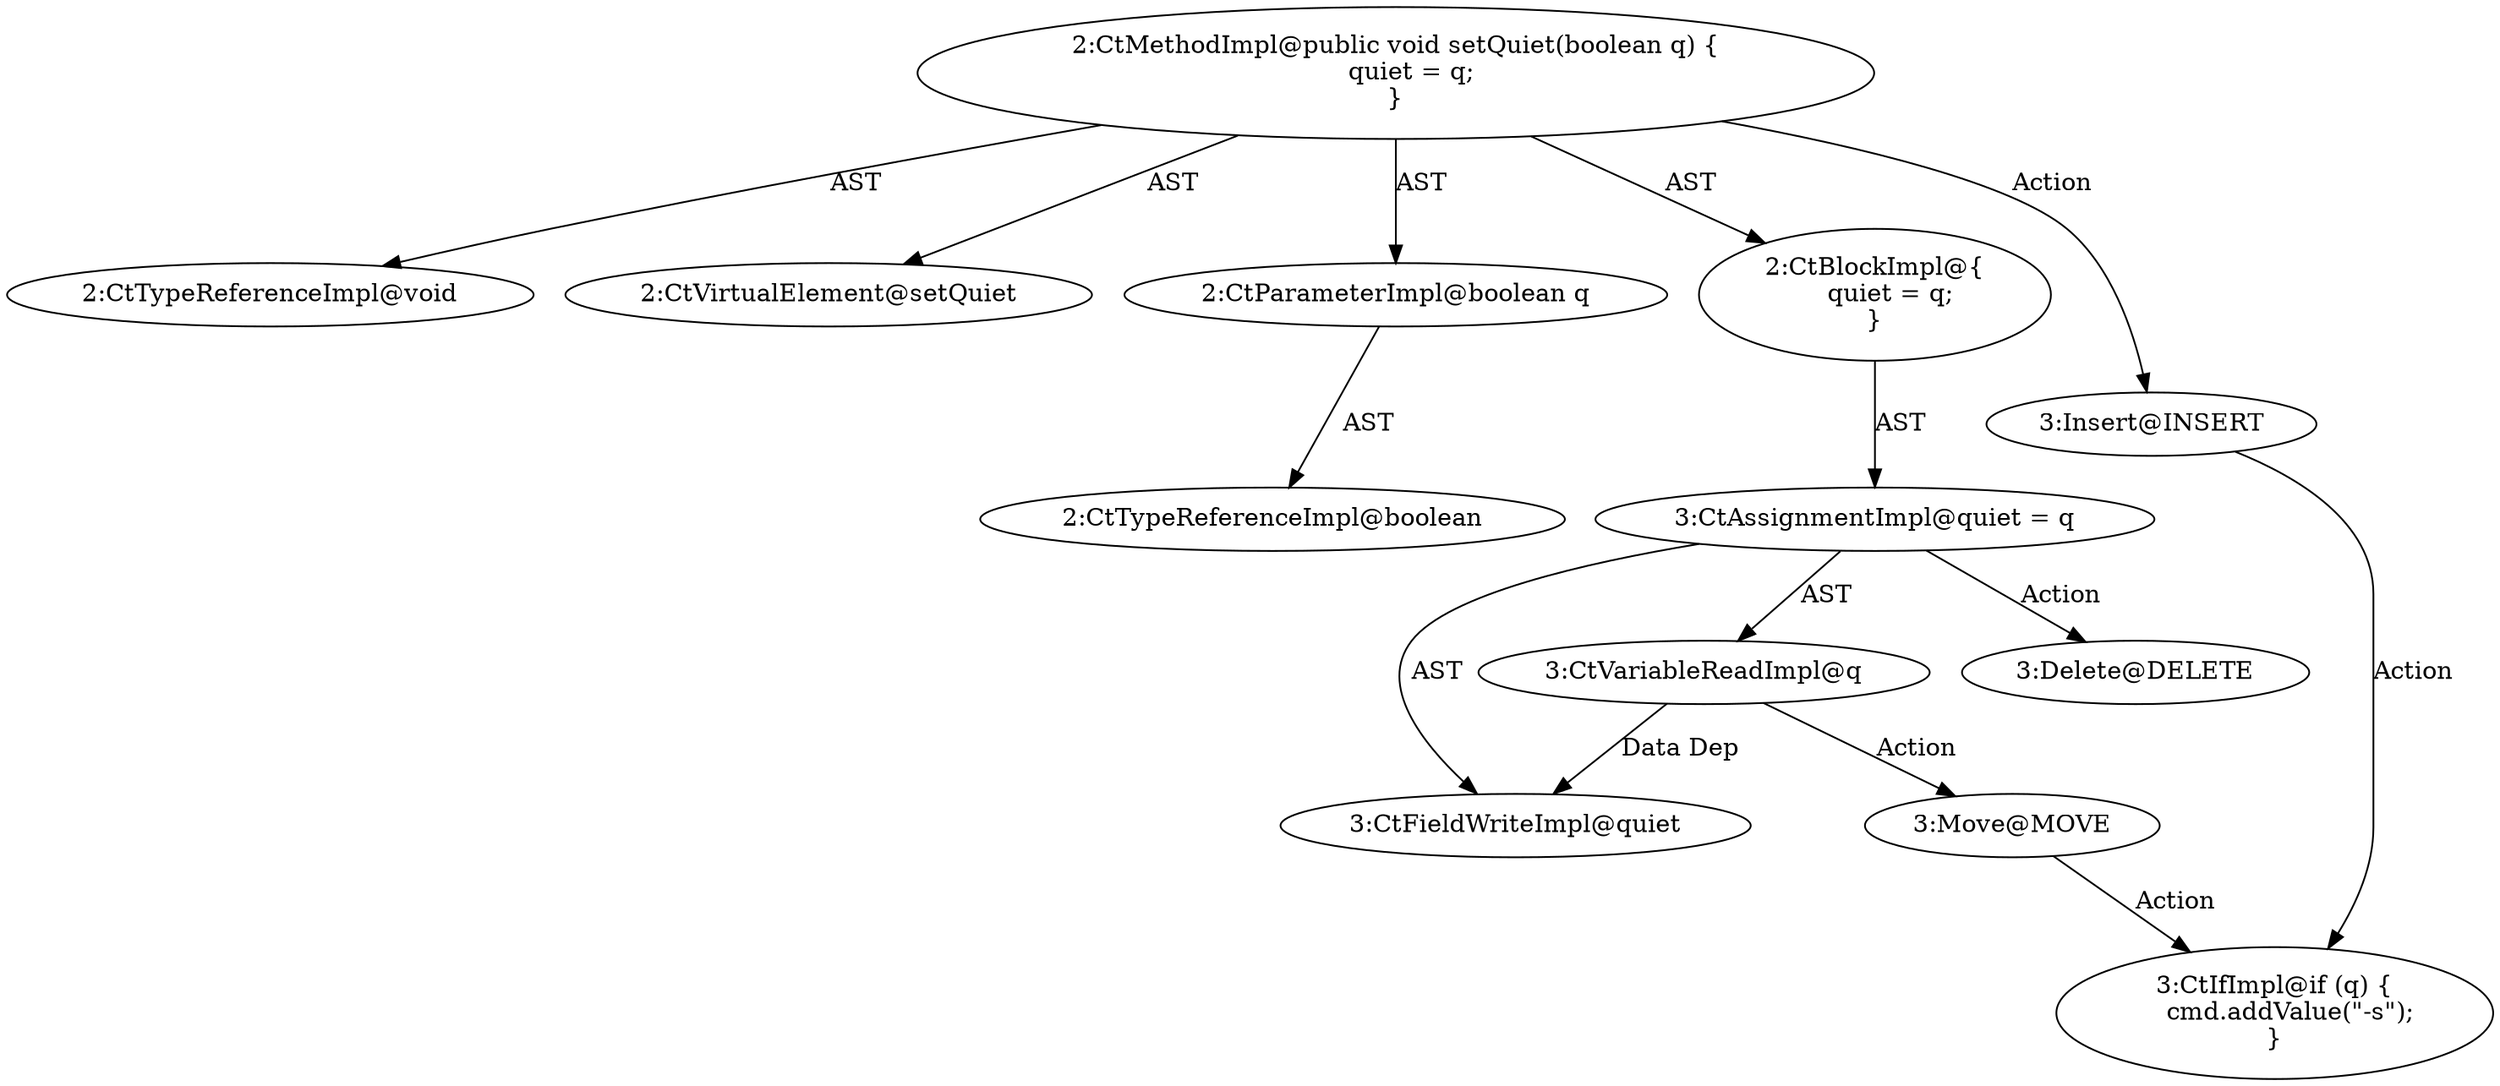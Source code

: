 digraph "setQuiet#?,boolean" {
0 [label="2:CtTypeReferenceImpl@void" shape=ellipse]
1 [label="2:CtVirtualElement@setQuiet" shape=ellipse]
2 [label="2:CtParameterImpl@boolean q" shape=ellipse]
3 [label="2:CtTypeReferenceImpl@boolean" shape=ellipse]
4 [label="3:CtFieldWriteImpl@quiet" shape=ellipse]
5 [label="3:CtVariableReadImpl@q" shape=ellipse]
6 [label="3:CtAssignmentImpl@quiet = q" shape=ellipse]
7 [label="2:CtBlockImpl@\{
    quiet = q;
\}" shape=ellipse]
8 [label="2:CtMethodImpl@public void setQuiet(boolean q) \{
    quiet = q;
\}" shape=ellipse]
9 [label="3:Delete@DELETE" shape=ellipse]
10 [label="3:Insert@INSERT" shape=ellipse]
11 [label="3:CtIfImpl@if (q) \{
    cmd.addValue(\"-s\");
\}" shape=ellipse]
12 [label="3:Move@MOVE" shape=ellipse]
2 -> 3 [label="AST"];
5 -> 4 [label="Data Dep"];
5 -> 12 [label="Action"];
6 -> 4 [label="AST"];
6 -> 5 [label="AST"];
6 -> 9 [label="Action"];
7 -> 6 [label="AST"];
8 -> 1 [label="AST"];
8 -> 0 [label="AST"];
8 -> 2 [label="AST"];
8 -> 7 [label="AST"];
8 -> 10 [label="Action"];
10 -> 11 [label="Action"];
12 -> 11 [label="Action"];
}